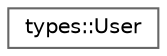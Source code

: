 digraph "Graphical Class Hierarchy"
{
 // LATEX_PDF_SIZE
  bgcolor="transparent";
  edge [fontname=Helvetica,fontsize=10,labelfontname=Helvetica,labelfontsize=10];
  node [fontname=Helvetica,fontsize=10,shape=box,height=0.2,width=0.4];
  rankdir="LR";
  Node0 [id="Node000000",label="types::User",height=0.2,width=0.4,color="grey40", fillcolor="white", style="filled",URL="$structtypes_1_1_user.html",tooltip="Struct represents a Telegram user."];
}
